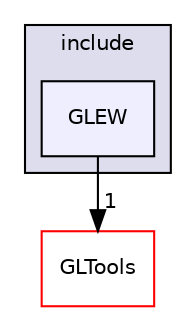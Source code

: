 digraph "include/GLEW" {
  compound=true
  node [ fontsize="10", fontname="Helvetica"];
  edge [ labelfontsize="10", labelfontname="Helvetica"];
  subgraph clusterdir_d44c64559bbebec7f509842c48db8b23 {
    graph [ bgcolor="#ddddee", pencolor="black", label="include" fontname="Helvetica", fontsize="10", URL="dir_d44c64559bbebec7f509842c48db8b23.html"]
  dir_127e130de9cc7749b89932d401a80414 [shape=box, label="GLEW", style="filled", fillcolor="#eeeeff", pencolor="black", URL="dir_127e130de9cc7749b89932d401a80414.html"];
  }
  dir_04d2248af09e8d4b47039d32314b7c56 [shape=box label="GLTools" fillcolor="white" style="filled" color="red" URL="dir_04d2248af09e8d4b47039d32314b7c56.html"];
  dir_127e130de9cc7749b89932d401a80414->dir_04d2248af09e8d4b47039d32314b7c56 [headlabel="1", labeldistance=1.5 headhref="dir_000005_000006.html"];
}
